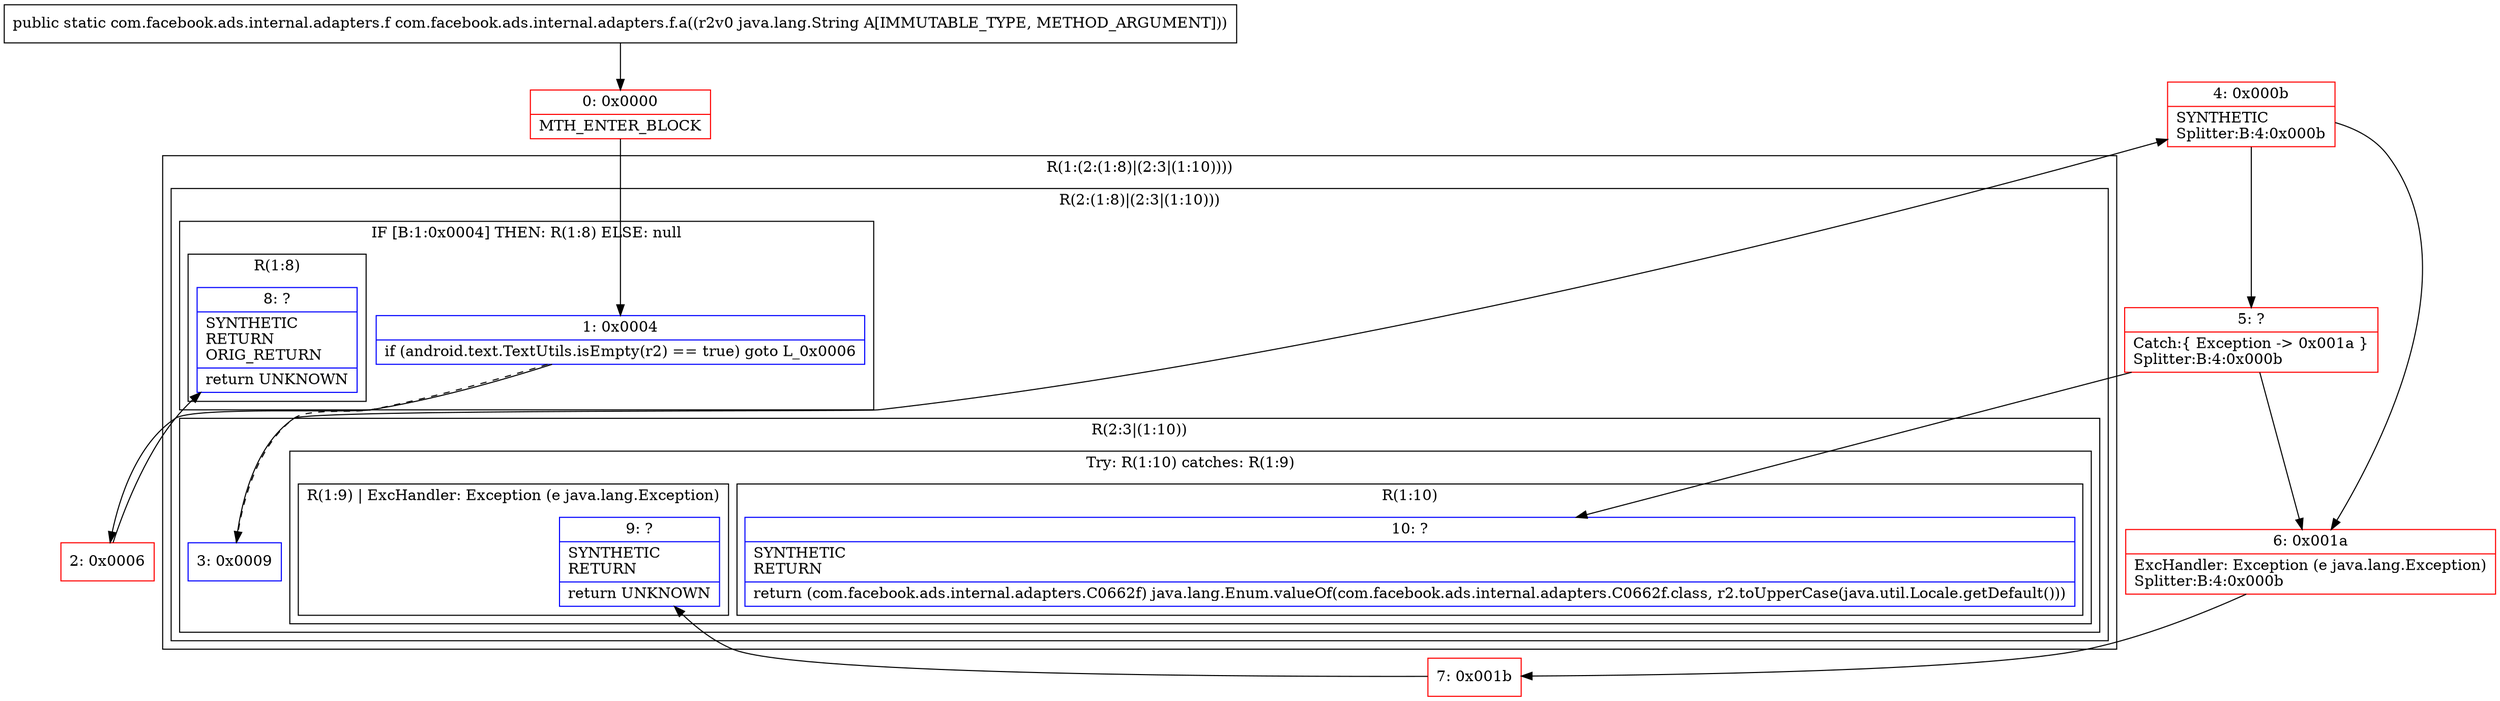 digraph "CFG forcom.facebook.ads.internal.adapters.f.a(Ljava\/lang\/String;)Lcom\/facebook\/ads\/internal\/adapters\/f;" {
subgraph cluster_Region_635619482 {
label = "R(1:(2:(1:8)|(2:3|(1:10))))";
node [shape=record,color=blue];
subgraph cluster_Region_525882766 {
label = "R(2:(1:8)|(2:3|(1:10)))";
node [shape=record,color=blue];
subgraph cluster_IfRegion_1085710517 {
label = "IF [B:1:0x0004] THEN: R(1:8) ELSE: null";
node [shape=record,color=blue];
Node_1 [shape=record,label="{1\:\ 0x0004|if (android.text.TextUtils.isEmpty(r2) == true) goto L_0x0006\l}"];
subgraph cluster_Region_291918967 {
label = "R(1:8)";
node [shape=record,color=blue];
Node_8 [shape=record,label="{8\:\ ?|SYNTHETIC\lRETURN\lORIG_RETURN\l|return UNKNOWN\l}"];
}
}
subgraph cluster_Region_586410201 {
label = "R(2:3|(1:10))";
node [shape=record,color=blue];
Node_3 [shape=record,label="{3\:\ 0x0009}"];
subgraph cluster_TryCatchRegion_2136620332 {
label = "Try: R(1:10) catches: R(1:9)";
node [shape=record,color=blue];
subgraph cluster_Region_178030970 {
label = "R(1:10)";
node [shape=record,color=blue];
Node_10 [shape=record,label="{10\:\ ?|SYNTHETIC\lRETURN\l|return (com.facebook.ads.internal.adapters.C0662f) java.lang.Enum.valueOf(com.facebook.ads.internal.adapters.C0662f.class, r2.toUpperCase(java.util.Locale.getDefault()))\l}"];
}
subgraph cluster_Region_695902642 {
label = "R(1:9) | ExcHandler: Exception (e java.lang.Exception)\l";
node [shape=record,color=blue];
Node_9 [shape=record,label="{9\:\ ?|SYNTHETIC\lRETURN\l|return UNKNOWN\l}"];
}
}
}
}
}
subgraph cluster_Region_695902642 {
label = "R(1:9) | ExcHandler: Exception (e java.lang.Exception)\l";
node [shape=record,color=blue];
Node_9 [shape=record,label="{9\:\ ?|SYNTHETIC\lRETURN\l|return UNKNOWN\l}"];
}
Node_0 [shape=record,color=red,label="{0\:\ 0x0000|MTH_ENTER_BLOCK\l}"];
Node_2 [shape=record,color=red,label="{2\:\ 0x0006}"];
Node_4 [shape=record,color=red,label="{4\:\ 0x000b|SYNTHETIC\lSplitter:B:4:0x000b\l}"];
Node_5 [shape=record,color=red,label="{5\:\ ?|Catch:\{ Exception \-\> 0x001a \}\lSplitter:B:4:0x000b\l}"];
Node_6 [shape=record,color=red,label="{6\:\ 0x001a|ExcHandler: Exception (e java.lang.Exception)\lSplitter:B:4:0x000b\l}"];
Node_7 [shape=record,color=red,label="{7\:\ 0x001b}"];
MethodNode[shape=record,label="{public static com.facebook.ads.internal.adapters.f com.facebook.ads.internal.adapters.f.a((r2v0 java.lang.String A[IMMUTABLE_TYPE, METHOD_ARGUMENT])) }"];
MethodNode -> Node_0;
Node_1 -> Node_2;
Node_1 -> Node_3[style=dashed];
Node_3 -> Node_4;
Node_0 -> Node_1;
Node_2 -> Node_8;
Node_4 -> Node_5;
Node_4 -> Node_6;
Node_5 -> Node_6;
Node_5 -> Node_10;
Node_6 -> Node_7;
Node_7 -> Node_9;
}

